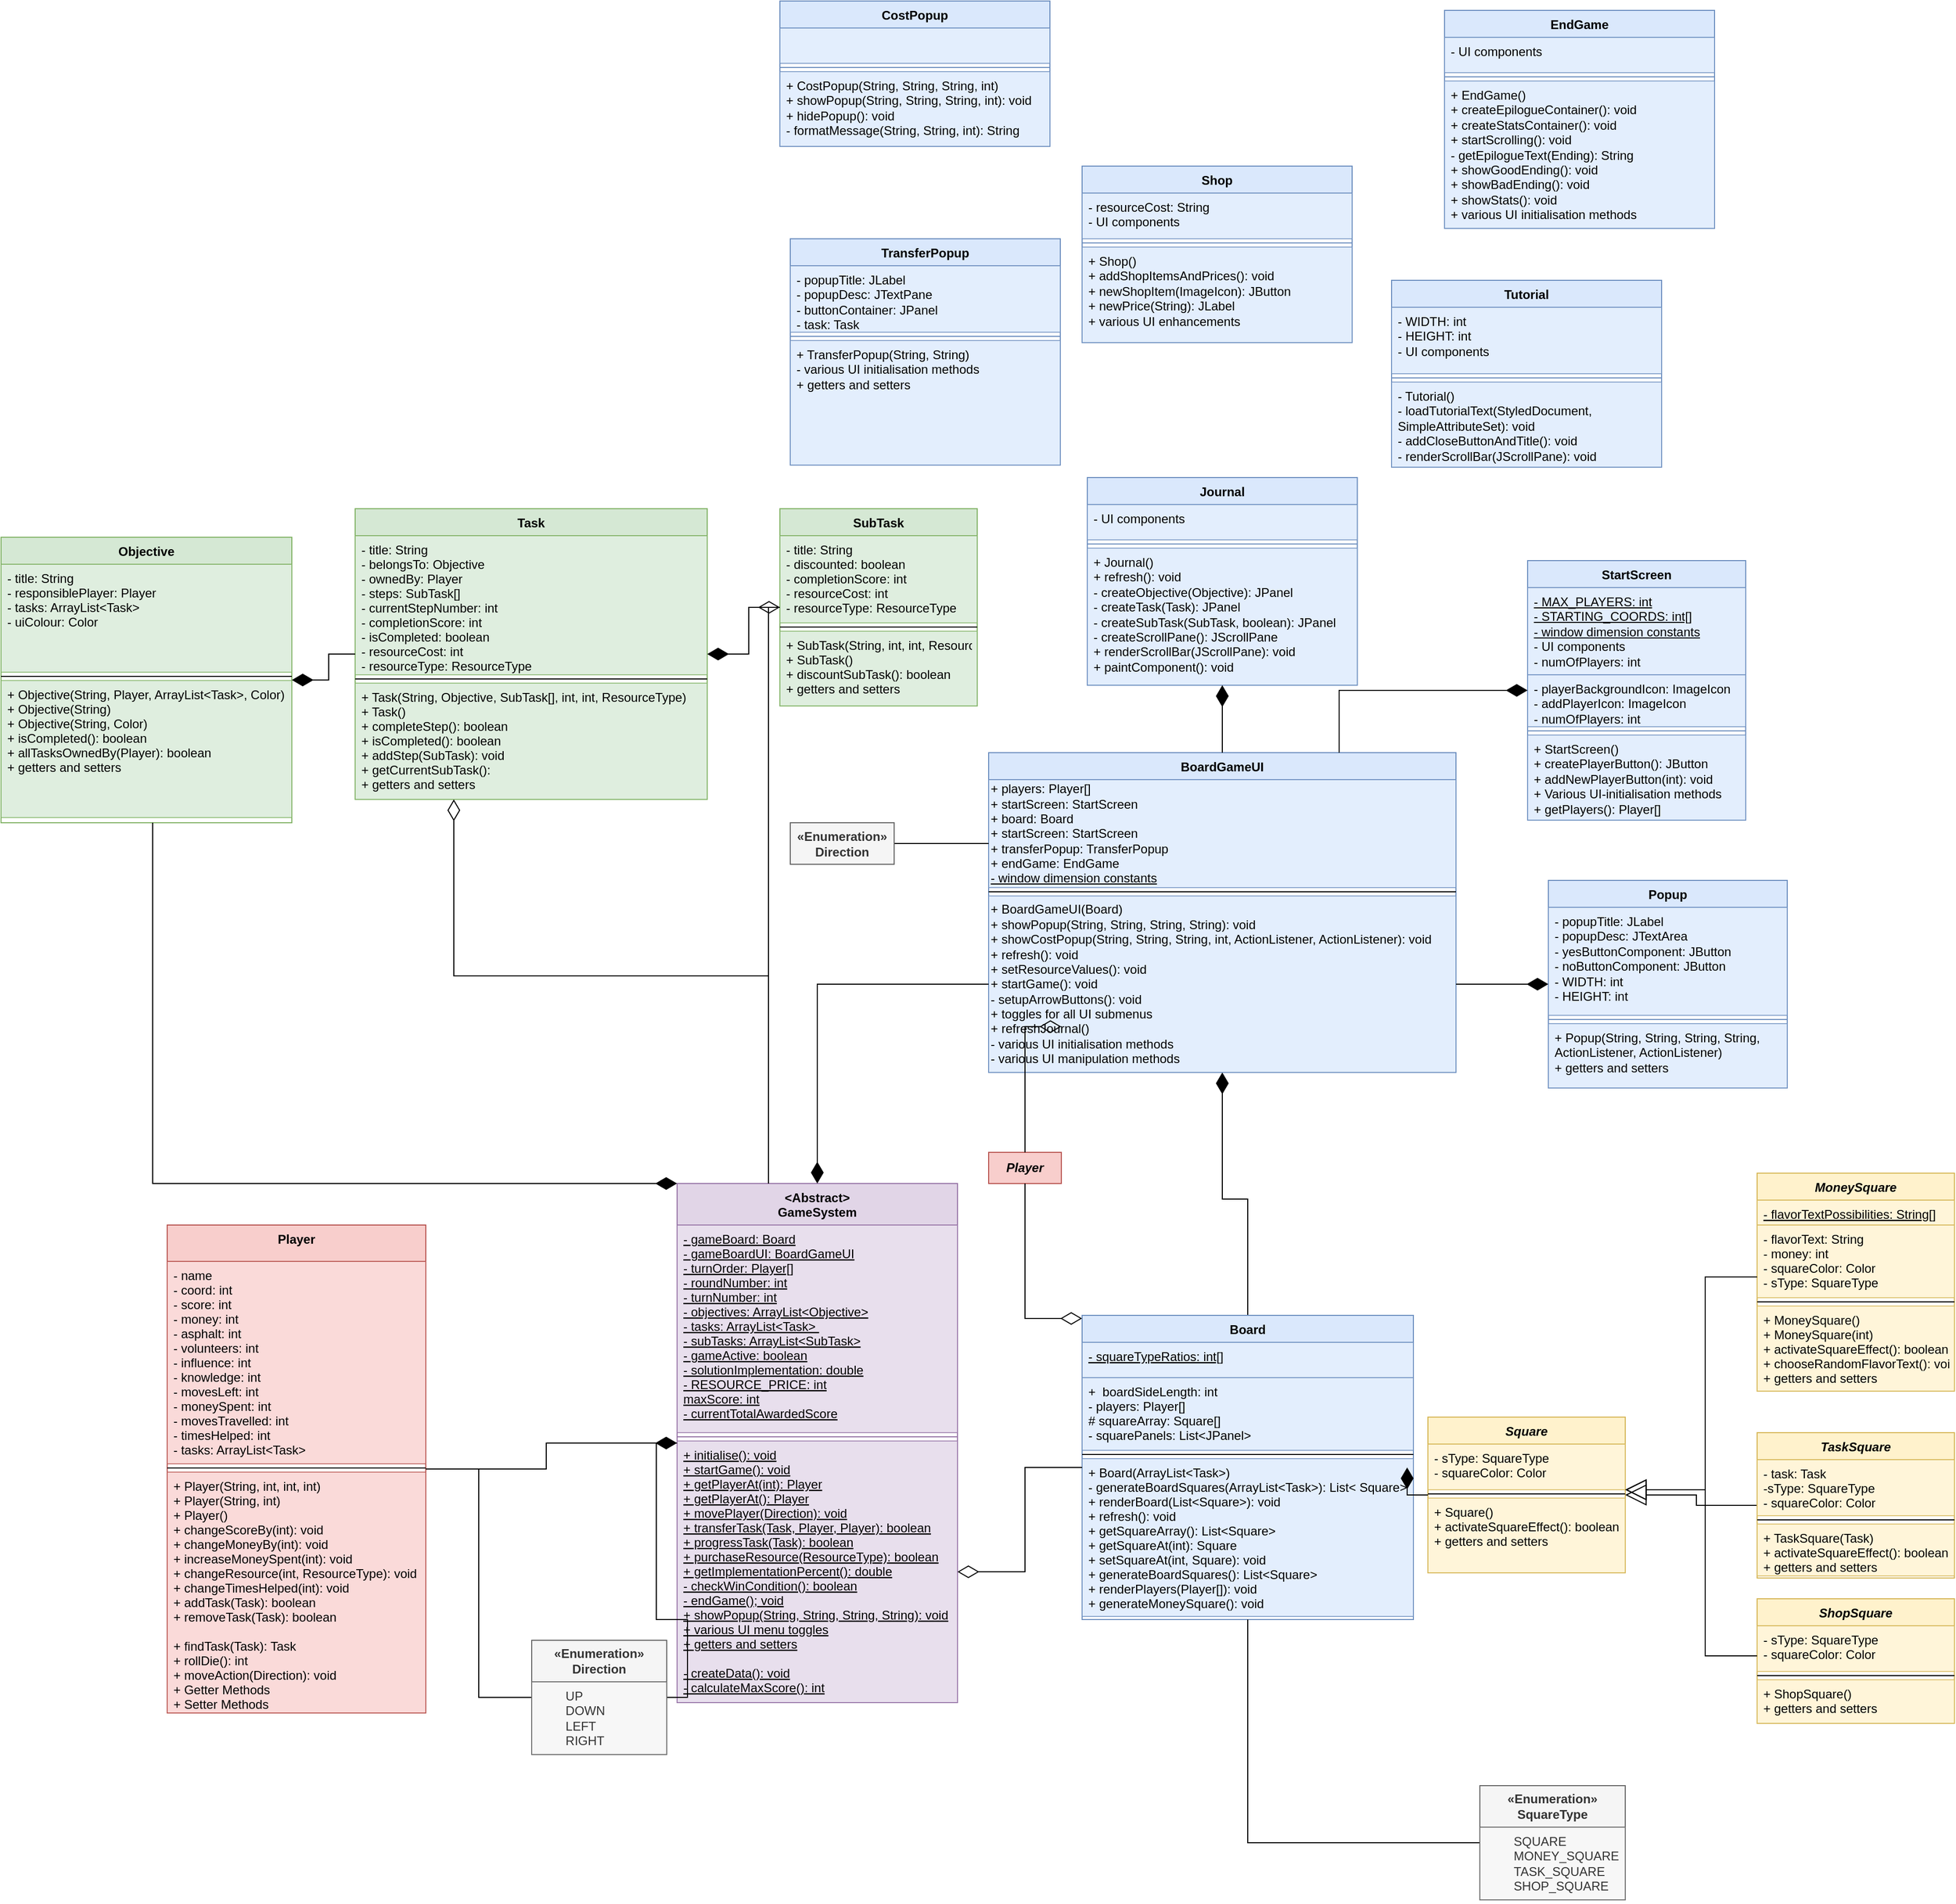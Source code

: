 <mxfile version="26.0.16">
  <diagram id="C5RBs43oDa-KdzZeNtuy" name="Page-1">
    <mxGraphModel dx="937" dy="2045" grid="1" gridSize="10" guides="1" tooltips="1" connect="1" arrows="1" fold="1" page="1" pageScale="1" pageWidth="827" pageHeight="1169" math="0" shadow="0">
      <root>
        <mxCell id="WIyWlLk6GJQsqaUBKTNV-0" />
        <mxCell id="WIyWlLk6GJQsqaUBKTNV-1" parent="WIyWlLk6GJQsqaUBKTNV-0" />
        <mxCell id="zkfFHV4jXpPFQw0GAbJ--0" value="Square" style="swimlane;fontStyle=3;align=center;verticalAlign=top;childLayout=stackLayout;horizontal=1;startSize=26;horizontalStack=0;resizeParent=1;resizeLast=0;collapsible=1;marginBottom=0;rounded=0;shadow=0;strokeWidth=1;fillColor=#fff2cc;strokeColor=#d6b656;" parent="WIyWlLk6GJQsqaUBKTNV-1" vertex="1">
          <mxGeometry x="1654" y="195" width="190" height="150" as="geometry">
            <mxRectangle x="230" y="140" width="160" height="26" as="alternateBounds" />
          </mxGeometry>
        </mxCell>
        <mxCell id="zkfFHV4jXpPFQw0GAbJ--1" value="- sType: SquareType&#xa;- squareColor: Color" style="text;align=left;verticalAlign=top;spacingLeft=4;spacingRight=4;overflow=hidden;rotatable=0;points=[[0,0.5],[1,0.5]];portConstraint=eastwest;fillColor=#fff2cc;strokeColor=#d6b656;opacity=75;" parent="zkfFHV4jXpPFQw0GAbJ--0" vertex="1">
          <mxGeometry y="26" width="190" height="44" as="geometry" />
        </mxCell>
        <mxCell id="zkfFHV4jXpPFQw0GAbJ--4" value="" style="line;html=1;strokeWidth=1;align=left;verticalAlign=middle;spacingTop=-1;spacingLeft=3;spacingRight=3;rotatable=0;labelPosition=right;points=[];portConstraint=eastwest;" parent="zkfFHV4jXpPFQw0GAbJ--0" vertex="1">
          <mxGeometry y="70" width="190" height="8" as="geometry" />
        </mxCell>
        <mxCell id="zkfFHV4jXpPFQw0GAbJ--5" value="+ Square()&#xa;+ activateSquareEffect(): boolean&#xa;+ getters and setters" style="text;align=left;verticalAlign=top;spacingLeft=4;spacingRight=4;overflow=hidden;rotatable=0;points=[[0,0.5],[1,0.5]];portConstraint=eastwest;fillColor=#fff2cc;strokeColor=#d6b656;opacity=75;" parent="zkfFHV4jXpPFQw0GAbJ--0" vertex="1">
          <mxGeometry y="78" width="190" height="72" as="geometry" />
        </mxCell>
        <mxCell id="K5BiU674pHtBU9NjnuLP-25" style="edgeStyle=orthogonalEdgeStyle;rounded=0;orthogonalLoop=1;jettySize=auto;html=1;endSize=18;startSize=18;endArrow=diamondThin;startFill=0;endFill=1;" parent="WIyWlLk6GJQsqaUBKTNV-1" source="zkfFHV4jXpPFQw0GAbJ--17" target="bCXJ4Mm03UaGC8wNrFyx-1" edge="1">
          <mxGeometry relative="1" as="geometry" />
        </mxCell>
        <mxCell id="zkfFHV4jXpPFQw0GAbJ--17" value="Board" style="swimlane;fontStyle=1;align=center;verticalAlign=top;childLayout=stackLayout;horizontal=1;startSize=26;horizontalStack=0;resizeParent=1;resizeLast=0;collapsible=1;marginBottom=0;rounded=0;shadow=0;strokeWidth=1;fillColor=#dae8fc;strokeColor=#6c8ebf;" parent="WIyWlLk6GJQsqaUBKTNV-1" vertex="1">
          <mxGeometry x="1321" y="97" width="319" height="293" as="geometry">
            <mxRectangle x="550" y="140" width="160" height="26" as="alternateBounds" />
          </mxGeometry>
        </mxCell>
        <mxCell id="zkfFHV4jXpPFQw0GAbJ--18" value="- squareTypeRatios: int[]" style="text;align=left;verticalAlign=top;spacingLeft=4;spacingRight=4;overflow=hidden;rotatable=0;points=[[0,0.5],[1,0.5]];portConstraint=eastwest;fontStyle=4;fillColor=#dae8fc;strokeColor=#6c8ebf;opacity=75;" parent="zkfFHV4jXpPFQw0GAbJ--17" vertex="1">
          <mxGeometry y="26" width="319" height="34" as="geometry" />
        </mxCell>
        <mxCell id="zkfFHV4jXpPFQw0GAbJ--19" value="+  boardSideLength: int&#xa;- players: Player[]&#xa;# squareArray: Square[]&#xa;- squarePanels: List&lt;JPanel&gt;&#xa;" style="text;align=left;verticalAlign=top;spacingLeft=4;spacingRight=4;overflow=hidden;rotatable=0;points=[[0,0.5],[1,0.5]];portConstraint=eastwest;rounded=0;shadow=0;html=0;fillColor=#dae8fc;strokeColor=#6c8ebf;opacity=75;" parent="zkfFHV4jXpPFQw0GAbJ--17" vertex="1">
          <mxGeometry y="60" width="319" height="70" as="geometry" />
        </mxCell>
        <mxCell id="zkfFHV4jXpPFQw0GAbJ--23" value="" style="line;html=1;strokeWidth=1;align=left;verticalAlign=middle;spacingTop=-1;spacingLeft=3;spacingRight=3;rotatable=0;labelPosition=right;points=[];portConstraint=eastwest;" parent="zkfFHV4jXpPFQw0GAbJ--17" vertex="1">
          <mxGeometry y="130" width="319" height="8" as="geometry" />
        </mxCell>
        <mxCell id="zkfFHV4jXpPFQw0GAbJ--25" value="+ Board(ArrayList&lt;Task&gt;)&#xa;- generateBoardSquares(ArrayList&lt;Task&gt;): List&lt; Square&gt;&#xa;+ renderBoard(List&lt;Square&gt;): void&#xa;+ refresh(): void&#xa;+ getSquareArray(): List&lt;Square&gt;&#xa;+ getSquareAt(int): Square&#xa;+ setSquareAt(int, Square): void&#xa;+ generateBoardSquares(): List&lt;Square&gt;&#xa;+ renderPlayers(Player[]): void&#xa;+ generateMoneySquare(): void&#xa;" style="text;align=left;verticalAlign=top;spacingLeft=4;spacingRight=4;overflow=hidden;rotatable=0;points=[[0,0.5],[1,0.5]];portConstraint=eastwest;fillColor=#dae8fc;strokeColor=#6c8ebf;opacity=75;" parent="zkfFHV4jXpPFQw0GAbJ--17" vertex="1">
          <mxGeometry y="138" width="319" height="152" as="geometry" />
        </mxCell>
        <mxCell id="RARG5RGRjb6oG-_tyjwV-17" value="Player" style="swimlane;fontStyle=1;align=center;verticalAlign=top;childLayout=stackLayout;horizontal=1;startSize=35;horizontalStack=0;resizeParent=1;resizeLast=0;collapsible=1;marginBottom=0;rounded=0;shadow=0;strokeWidth=1;fillColor=#f8cecc;strokeColor=#b85450;" parent="WIyWlLk6GJQsqaUBKTNV-1" vertex="1">
          <mxGeometry x="440" y="10" width="249" height="470" as="geometry">
            <mxRectangle x="230" y="140" width="160" height="26" as="alternateBounds" />
          </mxGeometry>
        </mxCell>
        <mxCell id="RARG5RGRjb6oG-_tyjwV-18" value="- name&#xa;- coord: int&#xa;- score: int&#xa;- money: int&#xa;- asphalt: int&#xa;- volunteers: int&#xa;- influence: int&#xa;- knowledge: int&#xa;- movesLeft: int&#xa;- moneySpent: int&#xa;- movesTravelled: int&#xa;- timesHelped: int&#xa;- tasks: ArrayList&lt;Task&gt;" style="text;align=left;verticalAlign=top;spacingLeft=4;spacingRight=4;overflow=hidden;rotatable=0;points=[[0,0.5],[1,0.5]];portConstraint=eastwest;fillColor=#f8cecc;strokeColor=#b85450;opacity=75;" parent="RARG5RGRjb6oG-_tyjwV-17" vertex="1">
          <mxGeometry y="35" width="249" height="195" as="geometry" />
        </mxCell>
        <mxCell id="RARG5RGRjb6oG-_tyjwV-19" value="" style="line;html=1;strokeWidth=1;align=left;verticalAlign=middle;spacingTop=-1;spacingLeft=3;spacingRight=3;rotatable=0;labelPosition=right;points=[];portConstraint=eastwest;" parent="RARG5RGRjb6oG-_tyjwV-17" vertex="1">
          <mxGeometry y="230" width="249" height="8" as="geometry" />
        </mxCell>
        <mxCell id="RARG5RGRjb6oG-_tyjwV-20" value="+ Player(String, int, int, int)&#xa;+ Player(String, int)&#xa;+ Player()&#xa;+ changeScoreBy(int): void&#xa;+ changeMoneyBy(int): void&#xa;+ increaseMoneySpent(int): void&#xa;+ changeResource(int, ResourceType): void&#xa;+ changeTimesHelped(int): void &#xa;+ addTask(Task): boolean&#xa;+ removeTask(Task): boolean&#xa;&#xa;+ findTask(Task): Task&#xa;+ rollDie(): int&#xa;+ moveAction(Direction): void&#xa;+ Getter Methods&#xa;+ Setter Methods&#xa; " style="text;align=left;verticalAlign=top;spacingLeft=4;spacingRight=4;overflow=hidden;rotatable=0;points=[[0,0.5],[1,0.5]];portConstraint=eastwest;opacity=75;fillColor=#f8cecc;strokeColor=#b85450;" parent="RARG5RGRjb6oG-_tyjwV-17" vertex="1">
          <mxGeometry y="238" width="249" height="232" as="geometry" />
        </mxCell>
        <mxCell id="tvutdW0yKNzAz1rQVRtP-5" value="&lt;Abstract&gt;&#xa;GameSystem" style="swimlane;fontStyle=1;align=center;verticalAlign=top;childLayout=stackLayout;horizontal=1;startSize=40;horizontalStack=0;resizeParent=1;resizeLast=0;collapsible=1;marginBottom=0;rounded=0;shadow=0;strokeWidth=1;fillColor=#e1d5e7;strokeColor=#9673a6;" parent="WIyWlLk6GJQsqaUBKTNV-1" vertex="1">
          <mxGeometry x="931" y="-30" width="270" height="500" as="geometry">
            <mxRectangle x="1230" y="80" width="160" height="26" as="alternateBounds" />
          </mxGeometry>
        </mxCell>
        <mxCell id="tvutdW0yKNzAz1rQVRtP-8" value="- gameBoard: Board&#xa;- gameBoardUI: BoardGameUI&#xa;- turnOrder: Player[]&#xa;- roundNumber: int&#xa;- turnNumber: int&#xa;- objectives: ArrayList&lt;Objective&gt;&#xa;- tasks: ArrayList&lt;Task&gt; &#xa;- subTasks: ArrayList&lt;SubTask&gt;&#xa;- gameActive: boolean&#xa;- solutionImplementation: double&#xa;- RESOURCE_PRICE: int&#xa;maxScore: int&#xa;- currentTotalAwardedScore&#xa;" style="text;align=left;verticalAlign=top;spacingLeft=4;spacingRight=4;overflow=hidden;rotatable=0;points=[[0,0.5],[1,0.5]];portConstraint=eastwest;rounded=0;shadow=0;html=0;fontStyle=4;fillColor=#e1d5e7;strokeColor=#9673a6;opacity=75;" parent="tvutdW0yKNzAz1rQVRtP-5" vertex="1">
          <mxGeometry y="40" width="270" height="200" as="geometry" />
        </mxCell>
        <mxCell id="tvutdW0yKNzAz1rQVRtP-10" value="" style="line;html=1;strokeWidth=1;align=left;verticalAlign=middle;spacingTop=-1;spacingLeft=3;spacingRight=3;rotatable=0;labelPosition=right;points=[];portConstraint=eastwest;fillColor=default;strokeColor=#9673a6;fillStyle=auto;" parent="tvutdW0yKNzAz1rQVRtP-5" vertex="1">
          <mxGeometry y="240" width="270" height="8" as="geometry" />
        </mxCell>
        <mxCell id="tvutdW0yKNzAz1rQVRtP-12" value="+ initialise(): void&#xa;+ startGame(): void&#xa;+ getPlayerAt(int): Player&#xa;+ getPlayerAt(): Player&#xa;+ movePlayer(Direction): void&#xa;+ transferTask(Task, Player, Player): boolean&#xa;+ progressTask(Task): boolean&#xa;+ purchaseResource(ResourceType): boolean&#xa;+ getImplementationPercent(): double&#xa;- checkWinCondition(): boolean&#xa;- endGame(); void&#xa;+ showPopup(String, String, String, String): void&#xa;+ various UI menu toggles&#xa;+ getters and setters&#xa;&#xa;- createData(): void&#xa;- calculateMaxScore(): int&#xa;&#xa;" style="text;align=left;verticalAlign=top;spacingLeft=4;spacingRight=4;overflow=hidden;rotatable=0;points=[[0,0.5],[1,0.5]];portConstraint=eastwest;fontStyle=4;fillColor=#e1d5e7;strokeColor=#9673a6;opacity=75;" parent="tvutdW0yKNzAz1rQVRtP-5" vertex="1">
          <mxGeometry y="248" width="270" height="252" as="geometry" />
        </mxCell>
        <mxCell id="tvutdW0yKNzAz1rQVRtP-14" style="edgeStyle=orthogonalEdgeStyle;rounded=0;orthogonalLoop=1;jettySize=auto;html=1;endArrow=none;endFill=0;startArrow=diamondThin;startFill=0;endSize=18;startSize=18;" parent="WIyWlLk6GJQsqaUBKTNV-1" source="tvutdW0yKNzAz1rQVRtP-12" target="zkfFHV4jXpPFQw0GAbJ--17" edge="1">
          <mxGeometry relative="1" as="geometry">
            <mxPoint x="1281" y="271" as="targetPoint" />
          </mxGeometry>
        </mxCell>
        <mxCell id="bCXJ4Mm03UaGC8wNrFyx-1" value="BoardGameUI" style="swimlane;fontStyle=1;align=center;verticalAlign=top;childLayout=stackLayout;horizontal=1;startSize=26;horizontalStack=0;resizeParent=1;resizeLast=0;collapsible=1;marginBottom=0;rounded=0;shadow=0;strokeWidth=1;fillColor=#dae8fc;strokeColor=#6c8ebf;" parent="WIyWlLk6GJQsqaUBKTNV-1" vertex="1">
          <mxGeometry x="1231" y="-445" width="450" height="308" as="geometry">
            <mxRectangle x="550" y="140" width="160" height="26" as="alternateBounds" />
          </mxGeometry>
        </mxCell>
        <mxCell id="bCXJ4Mm03UaGC8wNrFyx-6" value="+ players: Player[]&lt;div&gt;+ startScreen: StartScreen&lt;/div&gt;&lt;div&gt;+ board: Board&lt;/div&gt;&lt;div&gt;+ startScreen: StartScreen&lt;/div&gt;&lt;div&gt;+ transferPopup: TransferPopup&lt;/div&gt;&lt;div&gt;+ endGame: EndGame&lt;/div&gt;&lt;div&gt;&lt;u&gt;- window dimension constants&lt;/u&gt;&lt;/div&gt;" style="text;html=1;align=left;verticalAlign=middle;whiteSpace=wrap;rounded=0;fillColor=#dae8fc;strokeColor=#6c8ebf;opacity=75;" parent="bCXJ4Mm03UaGC8wNrFyx-1" vertex="1">
          <mxGeometry y="26" width="450" height="104" as="geometry" />
        </mxCell>
        <mxCell id="bCXJ4Mm03UaGC8wNrFyx-4" value="" style="line;html=1;strokeWidth=1;align=left;verticalAlign=middle;spacingTop=-1;spacingLeft=3;spacingRight=3;rotatable=0;labelPosition=right;points=[];portConstraint=eastwest;" parent="bCXJ4Mm03UaGC8wNrFyx-1" vertex="1">
          <mxGeometry y="130" width="450" height="8" as="geometry" />
        </mxCell>
        <mxCell id="bCXJ4Mm03UaGC8wNrFyx-7" value="+ BoardGameUI(Board)&lt;div&gt;+ showPopup(String, String, String, String): void&lt;/div&gt;&lt;div&gt;+ showCostPopup(String, String, String, int, ActionListener, ActionListener): void&lt;/div&gt;&lt;div&gt;&lt;span style=&quot;background-color: transparent; color: light-dark(rgb(0, 0, 0), rgb(255, 255, 255));&quot;&gt;+ refresh(): void&lt;/span&gt;&lt;/div&gt;&lt;div&gt;&lt;span style=&quot;background-color: transparent; color: light-dark(rgb(0, 0, 0), rgb(255, 255, 255));&quot;&gt;+ setResourceValues(): void&lt;/span&gt;&lt;/div&gt;&lt;div&gt;+ startGame(): void&lt;/div&gt;&lt;div&gt;- setupArrowButtons(): void&lt;/div&gt;&lt;div&gt;+ toggles for all UI submenus&lt;/div&gt;&lt;div&gt;+ refreshJournal()&lt;/div&gt;&lt;div&gt;&lt;div&gt;&lt;span style=&quot;background-color: transparent; color: light-dark(rgb(0, 0, 0), rgb(255, 255, 255));&quot;&gt;- various UI initialisation methods&lt;/span&gt;&lt;/div&gt;&lt;/div&gt;&lt;div&gt;- various UI manipulation methods&lt;/div&gt;" style="text;html=1;align=left;verticalAlign=middle;resizable=0;points=[];autosize=1;strokeColor=#6c8ebf;fillColor=#dae8fc;opacity=75;" parent="bCXJ4Mm03UaGC8wNrFyx-1" vertex="1">
          <mxGeometry y="138" width="450" height="170" as="geometry" />
        </mxCell>
        <mxCell id="nmGObv32esFRZzWeqCYr-1" value="Objective" style="swimlane;fontStyle=1;align=center;verticalAlign=top;childLayout=stackLayout;horizontal=1;startSize=26;horizontalStack=0;resizeParent=1;resizeLast=0;collapsible=1;marginBottom=0;rounded=0;shadow=0;strokeWidth=1;fillColor=#d5e8d4;strokeColor=#82b366;" parent="WIyWlLk6GJQsqaUBKTNV-1" vertex="1">
          <mxGeometry x="280" y="-652.5" width="280" height="275" as="geometry">
            <mxRectangle x="230" y="140" width="160" height="26" as="alternateBounds" />
          </mxGeometry>
        </mxCell>
        <mxCell id="nmGObv32esFRZzWeqCYr-2" value="- title: String&#xa;- responsiblePlayer: Player&#xa;- tasks: ArrayList&lt;Task&gt;&#xa;- uiColour: Color" style="text;align=left;verticalAlign=top;spacingLeft=4;spacingRight=4;overflow=hidden;rotatable=0;points=[[0,0.5],[1,0.5]];portConstraint=eastwest;fillColor=#d5e8d4;strokeColor=#82b366;opacity=75;" parent="nmGObv32esFRZzWeqCYr-1" vertex="1">
          <mxGeometry y="26" width="280" height="104" as="geometry" />
        </mxCell>
        <mxCell id="nmGObv32esFRZzWeqCYr-3" value="" style="line;html=1;strokeWidth=1;align=left;verticalAlign=middle;spacingTop=-1;spacingLeft=3;spacingRight=3;rotatable=0;labelPosition=right;points=[];portConstraint=eastwest;" parent="nmGObv32esFRZzWeqCYr-1" vertex="1">
          <mxGeometry y="130" width="280" height="8" as="geometry" />
        </mxCell>
        <mxCell id="nmGObv32esFRZzWeqCYr-4" value="+ Objective(String, Player, ArrayList&lt;Task&gt;, Color)&#xa;+ Objective(String)&#xa;+ Objective(String, Color)&#xa;+ isCompleted(): boolean&#xa;+ allTasksOwnedBy(Player): boolean&#xa;+ getters and setters" style="text;align=left;verticalAlign=top;spacingLeft=4;spacingRight=4;overflow=hidden;rotatable=0;points=[[0,0.5],[1,0.5]];portConstraint=eastwest;fillColor=#d5e8d4;strokeColor=#82b366;opacity=75;" parent="nmGObv32esFRZzWeqCYr-1" vertex="1">
          <mxGeometry y="138" width="280" height="132" as="geometry" />
        </mxCell>
        <mxCell id="nmGObv32esFRZzWeqCYr-5" value="Task" style="swimlane;fontStyle=1;align=center;verticalAlign=top;childLayout=stackLayout;horizontal=1;startSize=26;horizontalStack=0;resizeParent=1;resizeLast=0;collapsible=1;marginBottom=0;rounded=0;shadow=0;strokeWidth=1;fillColor=#d5e8d4;strokeColor=#82b366;" parent="WIyWlLk6GJQsqaUBKTNV-1" vertex="1">
          <mxGeometry x="621" y="-680" width="339" height="280" as="geometry">
            <mxRectangle x="230" y="140" width="160" height="26" as="alternateBounds" />
          </mxGeometry>
        </mxCell>
        <mxCell id="nmGObv32esFRZzWeqCYr-6" value="- title: String&#xa;- belongsTo: Objective&#xa;- ownedBy: Player&#xa;- steps: SubTask[]&#xa;- currentStepNumber: int &#xa;- completionScore: int&#xa;- isCompleted: boolean&#xa;- resourceCost: int&#xa;- resourceType: ResourceType" style="text;align=left;verticalAlign=top;spacingLeft=4;spacingRight=4;overflow=hidden;rotatable=0;points=[[0,0.5],[1,0.5]];portConstraint=eastwest;fillColor=#d5e8d4;strokeColor=#82b366;opacity=75;" parent="nmGObv32esFRZzWeqCYr-5" vertex="1">
          <mxGeometry y="26" width="339" height="134" as="geometry" />
        </mxCell>
        <mxCell id="nmGObv32esFRZzWeqCYr-7" value="" style="line;html=1;strokeWidth=1;align=left;verticalAlign=middle;spacingTop=-1;spacingLeft=3;spacingRight=3;rotatable=0;labelPosition=right;points=[];portConstraint=eastwest;" parent="nmGObv32esFRZzWeqCYr-5" vertex="1">
          <mxGeometry y="160" width="339" height="8" as="geometry" />
        </mxCell>
        <mxCell id="nmGObv32esFRZzWeqCYr-8" value="+ Task(String, Objective, SubTask[], int, int, ResourceType)&#xa;+ Task()&#xa;+ completeStep(): boolean&#xa;+ isCompleted(): boolean&#xa;+ addStep(SubTask): void&#xa;+ getCurrentSubTask():&#xa;+ getters and setters" style="text;align=left;verticalAlign=top;spacingLeft=4;spacingRight=4;overflow=hidden;rotatable=0;points=[[0,0.5],[1,0.5]];portConstraint=eastwest;fillColor=#d5e8d4;strokeColor=#82b366;opacity=75;" parent="nmGObv32esFRZzWeqCYr-5" vertex="1">
          <mxGeometry y="168" width="339" height="112" as="geometry" />
        </mxCell>
        <mxCell id="-DwnkvneZAyYinUaXX4H-1" value="SubTask" style="swimlane;fontStyle=1;align=center;verticalAlign=top;childLayout=stackLayout;horizontal=1;startSize=26;horizontalStack=0;resizeParent=1;resizeLast=0;collapsible=1;marginBottom=0;rounded=0;shadow=0;strokeWidth=1;fillColor=#d5e8d4;strokeColor=#82b366;" parent="WIyWlLk6GJQsqaUBKTNV-1" vertex="1">
          <mxGeometry x="1030" y="-680" width="190" height="190" as="geometry">
            <mxRectangle x="230" y="140" width="160" height="26" as="alternateBounds" />
          </mxGeometry>
        </mxCell>
        <mxCell id="-DwnkvneZAyYinUaXX4H-2" value="- title: String&#xa;- discounted: boolean&#xa;- completionScore: int&#xa;- resourceCost: int&#xa;- resourceType: ResourceType" style="text;align=left;verticalAlign=top;spacingLeft=4;spacingRight=4;overflow=hidden;rotatable=0;points=[[0,0.5],[1,0.5]];portConstraint=eastwest;fillColor=#d5e8d4;strokeColor=#82b366;opacity=75;" parent="-DwnkvneZAyYinUaXX4H-1" vertex="1">
          <mxGeometry y="26" width="190" height="84" as="geometry" />
        </mxCell>
        <mxCell id="-DwnkvneZAyYinUaXX4H-3" value="" style="line;html=1;strokeWidth=1;align=left;verticalAlign=middle;spacingTop=-1;spacingLeft=3;spacingRight=3;rotatable=0;labelPosition=right;points=[];portConstraint=eastwest;" parent="-DwnkvneZAyYinUaXX4H-1" vertex="1">
          <mxGeometry y="110" width="190" height="8" as="geometry" />
        </mxCell>
        <mxCell id="-DwnkvneZAyYinUaXX4H-4" value="+ SubTask(String, int, int, ResourceType)&#xa;+ SubTask()&#xa;+ discountSubTask(): boolean&#xa;+ getters and setters" style="text;align=left;verticalAlign=top;spacingLeft=4;spacingRight=4;overflow=hidden;rotatable=0;points=[[0,0.5],[1,0.5]];portConstraint=eastwest;fillColor=#d5e8d4;strokeColor=#82b366;opacity=75;" parent="-DwnkvneZAyYinUaXX4H-1" vertex="1">
          <mxGeometry y="118" width="190" height="72" as="geometry" />
        </mxCell>
        <mxCell id="K5BiU674pHtBU9NjnuLP-48" style="edgeStyle=orthogonalEdgeStyle;rounded=0;orthogonalLoop=1;jettySize=auto;html=1;endSize=18;startSize=18;endArrow=block;endFill=0;" parent="WIyWlLk6GJQsqaUBKTNV-1" source="-DwnkvneZAyYinUaXX4H-6" target="zkfFHV4jXpPFQw0GAbJ--0" edge="1">
          <mxGeometry relative="1" as="geometry" />
        </mxCell>
        <mxCell id="-DwnkvneZAyYinUaXX4H-6" value="TaskSquare" style="swimlane;fontStyle=3;align=center;verticalAlign=top;childLayout=stackLayout;horizontal=1;startSize=26;horizontalStack=0;resizeParent=1;resizeLast=0;collapsible=1;marginBottom=0;rounded=0;shadow=0;strokeWidth=1;fillColor=#fff2cc;strokeColor=#d6b656;" parent="WIyWlLk6GJQsqaUBKTNV-1" vertex="1">
          <mxGeometry x="1971" y="210" width="190" height="140" as="geometry">
            <mxRectangle x="230" y="140" width="160" height="26" as="alternateBounds" />
          </mxGeometry>
        </mxCell>
        <mxCell id="-DwnkvneZAyYinUaXX4H-7" value="- task: Task&#xa;-sType: SquareType&#xa;- squareColor: Color" style="text;align=left;verticalAlign=top;spacingLeft=4;spacingRight=4;overflow=hidden;rotatable=0;points=[[0,0.5],[1,0.5]];portConstraint=eastwest;fillColor=#fff2cc;strokeColor=#d6b656;opacity=75;" parent="-DwnkvneZAyYinUaXX4H-6" vertex="1">
          <mxGeometry y="26" width="190" height="54" as="geometry" />
        </mxCell>
        <mxCell id="-DwnkvneZAyYinUaXX4H-8" value="" style="line;html=1;strokeWidth=1;align=left;verticalAlign=middle;spacingTop=-1;spacingLeft=3;spacingRight=3;rotatable=0;labelPosition=right;points=[];portConstraint=eastwest;" parent="-DwnkvneZAyYinUaXX4H-6" vertex="1">
          <mxGeometry y="80" width="190" height="8" as="geometry" />
        </mxCell>
        <mxCell id="-DwnkvneZAyYinUaXX4H-9" value="+ TaskSquare(Task)&#xa;+ activateSquareEffect(): boolean&#xa;+ getters and setters" style="text;align=left;verticalAlign=top;spacingLeft=4;spacingRight=4;overflow=hidden;rotatable=0;points=[[0,0.5],[1,0.5]];portConstraint=eastwest;fillColor=#fff2cc;strokeColor=#d6b656;opacity=75;" parent="-DwnkvneZAyYinUaXX4H-6" vertex="1">
          <mxGeometry y="88" width="190" height="50" as="geometry" />
        </mxCell>
        <mxCell id="QbJ9R3jzlh1JHylYl5TY-0" value="ShopSquare" style="swimlane;fontStyle=3;align=center;verticalAlign=top;childLayout=stackLayout;horizontal=1;startSize=26;horizontalStack=0;resizeParent=1;resizeLast=0;collapsible=1;marginBottom=0;rounded=0;shadow=0;strokeWidth=1;fillColor=#fff2cc;strokeColor=#d6b656;" parent="WIyWlLk6GJQsqaUBKTNV-1" vertex="1">
          <mxGeometry x="1971" y="370" width="190" height="120" as="geometry">
            <mxRectangle x="230" y="140" width="160" height="26" as="alternateBounds" />
          </mxGeometry>
        </mxCell>
        <mxCell id="QbJ9R3jzlh1JHylYl5TY-1" value="- sType: SquareType&#xa;- squareColor: Color " style="text;align=left;verticalAlign=top;spacingLeft=4;spacingRight=4;overflow=hidden;rotatable=0;points=[[0,0.5],[1,0.5]];portConstraint=eastwest;fillColor=#fff2cc;strokeColor=#d6b656;opacity=75;" parent="QbJ9R3jzlh1JHylYl5TY-0" vertex="1">
          <mxGeometry y="26" width="190" height="44" as="geometry" />
        </mxCell>
        <mxCell id="QbJ9R3jzlh1JHylYl5TY-2" value="" style="line;html=1;strokeWidth=1;align=left;verticalAlign=middle;spacingTop=-1;spacingLeft=3;spacingRight=3;rotatable=0;labelPosition=right;points=[];portConstraint=eastwest;" parent="QbJ9R3jzlh1JHylYl5TY-0" vertex="1">
          <mxGeometry y="70" width="190" height="8" as="geometry" />
        </mxCell>
        <mxCell id="QbJ9R3jzlh1JHylYl5TY-3" value="+ ShopSquare()&#xa;+ getters and setters" style="text;align=left;verticalAlign=top;spacingLeft=4;spacingRight=4;overflow=hidden;rotatable=0;points=[[0,0.5],[1,0.5]];portConstraint=eastwest;fillColor=#fff2cc;strokeColor=#d6b656;opacity=75;" parent="QbJ9R3jzlh1JHylYl5TY-0" vertex="1">
          <mxGeometry y="78" width="190" height="42" as="geometry" />
        </mxCell>
        <mxCell id="QbJ9R3jzlh1JHylYl5TY-4" value="MoneySquare" style="swimlane;fontStyle=3;align=center;verticalAlign=top;childLayout=stackLayout;horizontal=1;startSize=26;horizontalStack=0;resizeParent=1;resizeLast=0;collapsible=1;marginBottom=0;rounded=0;shadow=0;strokeWidth=1;fillColor=#fff2cc;strokeColor=#d6b656;" parent="WIyWlLk6GJQsqaUBKTNV-1" vertex="1">
          <mxGeometry x="1971" y="-40" width="190" height="210" as="geometry">
            <mxRectangle x="230" y="140" width="160" height="26" as="alternateBounds" />
          </mxGeometry>
        </mxCell>
        <mxCell id="QbJ9R3jzlh1JHylYl5TY-8" value="- flavorTextPossibilities: String[]&#xa;" style="text;align=left;verticalAlign=top;spacingLeft=4;spacingRight=4;overflow=hidden;rotatable=0;points=[[0,0.5],[1,0.5]];portConstraint=eastwest;fontStyle=4;fillColor=#fff2cc;strokeColor=#d6b656;opacity=75;" parent="QbJ9R3jzlh1JHylYl5TY-4" vertex="1">
          <mxGeometry y="26" width="190" height="24" as="geometry" />
        </mxCell>
        <mxCell id="QbJ9R3jzlh1JHylYl5TY-5" value="- flavorText: String&#xa;- money: int&#xa;- squareColor: Color&#xa;- sType: SquareType" style="text;align=left;verticalAlign=top;spacingLeft=4;spacingRight=4;overflow=hidden;rotatable=0;points=[[0,0.5],[1,0.5]];portConstraint=eastwest;fillColor=#fff2cc;strokeColor=#d6b656;opacity=75;" parent="QbJ9R3jzlh1JHylYl5TY-4" vertex="1">
          <mxGeometry y="50" width="190" height="70" as="geometry" />
        </mxCell>
        <mxCell id="QbJ9R3jzlh1JHylYl5TY-6" value="" style="line;html=1;strokeWidth=1;align=left;verticalAlign=middle;spacingTop=-1;spacingLeft=3;spacingRight=3;rotatable=0;labelPosition=right;points=[];portConstraint=eastwest;" parent="QbJ9R3jzlh1JHylYl5TY-4" vertex="1">
          <mxGeometry y="120" width="190" height="8" as="geometry" />
        </mxCell>
        <mxCell id="QbJ9R3jzlh1JHylYl5TY-7" value="+ MoneySquare()&#xa;+ MoneySquare(int)&#xa;+ activateSquareEffect(): boolean&#xa;+ chooseRandomFlavorText(): void&#xa;+ getters and setters" style="text;align=left;verticalAlign=top;spacingLeft=4;spacingRight=4;overflow=hidden;rotatable=0;points=[[0,0.5],[1,0.5]];portConstraint=eastwest;fillColor=#fff2cc;strokeColor=#d6b656;opacity=75;" parent="QbJ9R3jzlh1JHylYl5TY-4" vertex="1">
          <mxGeometry y="128" width="190" height="82" as="geometry" />
        </mxCell>
        <mxCell id="K5BiU674pHtBU9NjnuLP-0" value="Popup" style="swimlane;fontStyle=1;align=center;verticalAlign=top;childLayout=stackLayout;horizontal=1;startSize=26;horizontalStack=0;resizeParent=1;resizeParentMax=0;resizeLast=0;collapsible=1;marginBottom=0;whiteSpace=wrap;html=1;fillColor=#dae8fc;strokeColor=#6c8ebf;" parent="WIyWlLk6GJQsqaUBKTNV-1" vertex="1">
          <mxGeometry x="1770" y="-322" width="230" height="200" as="geometry" />
        </mxCell>
        <mxCell id="K5BiU674pHtBU9NjnuLP-1" value="- popupTitle: JLabel&lt;div&gt;- popupDesc: JTextArea&lt;/div&gt;&lt;div&gt;- yesButtonComponent: JButton&lt;/div&gt;&lt;div&gt;- noButtonComponent: JButton&lt;/div&gt;&lt;div&gt;- WIDTH: int&lt;/div&gt;&lt;div&gt;- HEIGHT: int&lt;/div&gt;" style="text;strokeColor=#6c8ebf;fillColor=#dae8fc;align=left;verticalAlign=top;spacingLeft=4;spacingRight=4;overflow=hidden;rotatable=0;points=[[0,0.5],[1,0.5]];portConstraint=eastwest;whiteSpace=wrap;html=1;opacity=75;" parent="K5BiU674pHtBU9NjnuLP-0" vertex="1">
          <mxGeometry y="26" width="230" height="104" as="geometry" />
        </mxCell>
        <mxCell id="K5BiU674pHtBU9NjnuLP-2" value="" style="line;strokeWidth=1;fillColor=none;align=left;verticalAlign=middle;spacingTop=-1;spacingLeft=3;spacingRight=3;rotatable=0;labelPosition=right;points=[];portConstraint=eastwest;strokeColor=inherit;" parent="K5BiU674pHtBU9NjnuLP-0" vertex="1">
          <mxGeometry y="130" width="230" height="8" as="geometry" />
        </mxCell>
        <mxCell id="K5BiU674pHtBU9NjnuLP-3" value="+ Popup(String, String, String, String, ActionListener, ActionListener)&lt;div&gt;+ getters and setters&lt;/div&gt;" style="text;strokeColor=#6c8ebf;fillColor=#dae8fc;align=left;verticalAlign=top;spacingLeft=4;spacingRight=4;overflow=hidden;rotatable=0;points=[[0,0.5],[1,0.5]];portConstraint=eastwest;whiteSpace=wrap;html=1;opacity=75;" parent="K5BiU674pHtBU9NjnuLP-0" vertex="1">
          <mxGeometry y="138" width="230" height="62" as="geometry" />
        </mxCell>
        <mxCell id="K5BiU674pHtBU9NjnuLP-4" value="StartScreen" style="swimlane;fontStyle=1;align=center;verticalAlign=top;childLayout=stackLayout;horizontal=1;startSize=26;horizontalStack=0;resizeParent=1;resizeParentMax=0;resizeLast=0;collapsible=1;marginBottom=0;whiteSpace=wrap;html=1;fillColor=#dae8fc;strokeColor=#6c8ebf;" parent="WIyWlLk6GJQsqaUBKTNV-1" vertex="1">
          <mxGeometry x="1750" y="-630" width="210" height="250" as="geometry" />
        </mxCell>
        <mxCell id="K5BiU674pHtBU9NjnuLP-5" value="&lt;div&gt;&lt;u&gt;- MAX_PLAYERS: int&lt;/u&gt;&lt;/div&gt;&lt;div&gt;&lt;u&gt;- STARTING_COORDS: int[]&lt;/u&gt;&lt;/div&gt;&lt;div&gt;&lt;u&gt;- window dimension constants&lt;/u&gt;&lt;/div&gt;&lt;div&gt;- UI components&lt;/div&gt;&lt;div&gt;- numOfPlayers: int&lt;/div&gt;&lt;div&gt;&lt;u&gt;&lt;br&gt;&lt;/u&gt;&lt;/div&gt;" style="text;strokeColor=#6c8ebf;fillColor=#dae8fc;align=left;verticalAlign=top;spacingLeft=4;spacingRight=4;overflow=hidden;rotatable=0;points=[[0,0.5],[1,0.5]];portConstraint=eastwest;whiteSpace=wrap;html=1;opacity=75;" parent="K5BiU674pHtBU9NjnuLP-4" vertex="1">
          <mxGeometry y="26" width="210" height="84" as="geometry" />
        </mxCell>
        <mxCell id="K5BiU674pHtBU9NjnuLP-12" value="&lt;span&gt;- playerBackgroundIcon: ImageIcon&lt;/span&gt;&lt;div&gt;&lt;span&gt;- addPlayerIcon: ImageIcon&lt;/span&gt;&lt;/div&gt;&lt;div&gt;&lt;span&gt;- numOfPlayers: int&lt;/span&gt;&lt;/div&gt;" style="text;strokeColor=#6c8ebf;fillColor=#dae8fc;align=left;verticalAlign=top;spacingLeft=4;spacingRight=4;overflow=hidden;rotatable=0;points=[[0,0.5],[1,0.5]];portConstraint=eastwest;whiteSpace=wrap;html=1;fontStyle=0;opacity=75;" parent="K5BiU674pHtBU9NjnuLP-4" vertex="1">
          <mxGeometry y="110" width="210" height="50" as="geometry" />
        </mxCell>
        <mxCell id="K5BiU674pHtBU9NjnuLP-6" value="" style="line;strokeWidth=1;fillColor=none;align=left;verticalAlign=middle;spacingTop=-1;spacingLeft=3;spacingRight=3;rotatable=0;labelPosition=right;points=[];portConstraint=eastwest;strokeColor=inherit;" parent="K5BiU674pHtBU9NjnuLP-4" vertex="1">
          <mxGeometry y="160" width="210" height="8" as="geometry" />
        </mxCell>
        <mxCell id="K5BiU674pHtBU9NjnuLP-7" value="+ StartScreen()&lt;div&gt;+ createPlayerButton(): JButton&lt;br&gt;+ addNewPlayerButton(int): void&lt;/div&gt;&lt;div&gt;+ Various UI-initialisation methods&lt;/div&gt;&lt;div&gt;+ getPlayers(): Player[]&amp;nbsp;&lt;/div&gt;" style="text;strokeColor=#6c8ebf;fillColor=#dae8fc;align=left;verticalAlign=top;spacingLeft=4;spacingRight=4;overflow=hidden;rotatable=0;points=[[0,0.5],[1,0.5]];portConstraint=eastwest;whiteSpace=wrap;html=1;opacity=75;" parent="K5BiU674pHtBU9NjnuLP-4" vertex="1">
          <mxGeometry y="168" width="210" height="82" as="geometry" />
        </mxCell>
        <mxCell id="K5BiU674pHtBU9NjnuLP-13" value="Journal" style="swimlane;fontStyle=1;align=center;verticalAlign=top;childLayout=stackLayout;horizontal=1;startSize=26;horizontalStack=0;resizeParent=1;resizeParentMax=0;resizeLast=0;collapsible=1;marginBottom=0;whiteSpace=wrap;html=1;fillColor=#dae8fc;strokeColor=#6c8ebf;" parent="WIyWlLk6GJQsqaUBKTNV-1" vertex="1">
          <mxGeometry x="1326" y="-710" width="260" height="200" as="geometry" />
        </mxCell>
        <mxCell id="K5BiU674pHtBU9NjnuLP-14" value="- UI components" style="text;strokeColor=#6c8ebf;fillColor=#dae8fc;align=left;verticalAlign=top;spacingLeft=4;spacingRight=4;overflow=hidden;rotatable=0;points=[[0,0.5],[1,0.5]];portConstraint=eastwest;whiteSpace=wrap;html=1;opacity=75;" parent="K5BiU674pHtBU9NjnuLP-13" vertex="1">
          <mxGeometry y="26" width="260" height="34" as="geometry" />
        </mxCell>
        <mxCell id="K5BiU674pHtBU9NjnuLP-15" value="" style="line;strokeWidth=1;fillColor=none;align=left;verticalAlign=middle;spacingTop=-1;spacingLeft=3;spacingRight=3;rotatable=0;labelPosition=right;points=[];portConstraint=eastwest;strokeColor=inherit;" parent="K5BiU674pHtBU9NjnuLP-13" vertex="1">
          <mxGeometry y="60" width="260" height="8" as="geometry" />
        </mxCell>
        <mxCell id="K5BiU674pHtBU9NjnuLP-16" value="+ Journal()&lt;div&gt;+ refresh(): void&lt;br&gt;&lt;div&gt;- createObjective(Objective): JPanel&lt;/div&gt;&lt;div&gt;- createTask(Task): JPanel&lt;/div&gt;&lt;div&gt;- createSubTask(SubTask, boolean): JPanel&lt;/div&gt;&lt;div&gt;- createScrollPane(): JScrollPane&lt;/div&gt;&lt;div&gt;+ renderScrollBar(JScrollPane): void&lt;br&gt;&lt;div&gt;&lt;div&gt;+ paintComponent(): void&lt;/div&gt;&lt;/div&gt;&lt;/div&gt;&lt;/div&gt;" style="text;strokeColor=#6c8ebf;fillColor=#dae8fc;align=left;verticalAlign=top;spacingLeft=4;spacingRight=4;overflow=hidden;rotatable=0;points=[[0,0.5],[1,0.5]];portConstraint=eastwest;whiteSpace=wrap;html=1;opacity=75;" parent="K5BiU674pHtBU9NjnuLP-13" vertex="1">
          <mxGeometry y="68" width="260" height="132" as="geometry" />
        </mxCell>
        <mxCell id="K5BiU674pHtBU9NjnuLP-51" style="edgeStyle=orthogonalEdgeStyle;rounded=0;orthogonalLoop=1;jettySize=auto;html=1;endSize=18;startSize=18;endArrow=none;startFill=0;" parent="WIyWlLk6GJQsqaUBKTNV-1" source="K5BiU674pHtBU9NjnuLP-22" target="RARG5RGRjb6oG-_tyjwV-17" edge="1">
          <mxGeometry relative="1" as="geometry" />
        </mxCell>
        <mxCell id="K5BiU674pHtBU9NjnuLP-52" style="edgeStyle=orthogonalEdgeStyle;rounded=0;orthogonalLoop=1;jettySize=auto;html=1;endSize=18;startSize=18;endArrow=none;startFill=0;" parent="WIyWlLk6GJQsqaUBKTNV-1" source="K5BiU674pHtBU9NjnuLP-22" target="tvutdW0yKNzAz1rQVRtP-5" edge="1">
          <mxGeometry relative="1" as="geometry" />
        </mxCell>
        <mxCell id="K5BiU674pHtBU9NjnuLP-22" value="«Enumeration»&lt;br&gt;&lt;span&gt;Direction&lt;/span&gt;" style="html=1;whiteSpace=wrap;shape=swimlane;fontStyle=1;startSize=40;childLayout=stackLayout;horizontal=1;fillColor=#f5f5f5;horizontalStack=0;resizeParent=1;resizeParentMax=0;resizeLast=0;collapsible=1;marginBottom=0;fontColor=#333333;strokeColor=#666666;" parent="WIyWlLk6GJQsqaUBKTNV-1" vertex="1">
          <mxGeometry x="791" y="410" width="130" height="110" as="geometry" />
        </mxCell>
        <mxCell id="K5BiU674pHtBU9NjnuLP-23" value="&lt;span style=&quot;white-space: pre;&quot;&gt;&#x9;&lt;/span&gt;UP&lt;div&gt;&lt;span style=&quot;white-space: pre;&quot;&gt;&#x9;&lt;/span&gt;DOWN&lt;br&gt;&lt;span style=&quot;white-space: pre;&quot;&gt;&#x9;&lt;/span&gt;LEFT&lt;br&gt;&lt;span style=&quot;white-space: pre;&quot;&gt;&#x9;&lt;/span&gt;RIGHT&lt;/div&gt;" style="text;strokeColor=#666666;fillColor=#f5f5f5;align=left;verticalAlign=top;spacingLeft=4;spacingRight=4;overflow=hidden;rotatable=0;points=[[0,0.5],[1,0.5]];portConstraint=eastwest;whiteSpace=wrap;html=1;fontColor=#333333;opacity=75;" parent="K5BiU674pHtBU9NjnuLP-22" vertex="1">
          <mxGeometry y="40" width="130" height="70" as="geometry" />
        </mxCell>
        <mxCell id="K5BiU674pHtBU9NjnuLP-24" value="" style="endArrow=diamondThin;html=1;endSize=18;startArrow=none;startSize=18;startFill=0;edgeStyle=orthogonalEdgeStyle;align=left;verticalAlign=bottom;rounded=0;endFill=1;" parent="WIyWlLk6GJQsqaUBKTNV-1" source="bCXJ4Mm03UaGC8wNrFyx-7" target="tvutdW0yKNzAz1rQVRtP-5" edge="1">
          <mxGeometry x="-1" y="-13" relative="1" as="geometry">
            <mxPoint x="1121" y="-20" as="sourcePoint" />
            <mxPoint x="1281" y="-20" as="targetPoint" />
            <mxPoint x="10" y="5" as="offset" />
          </mxGeometry>
        </mxCell>
        <mxCell id="K5BiU674pHtBU9NjnuLP-26" style="edgeStyle=orthogonalEdgeStyle;rounded=0;orthogonalLoop=1;jettySize=auto;html=1;endSize=18;startSize=18;endArrow=diamondThin;startFill=0;endFill=1;" parent="WIyWlLk6GJQsqaUBKTNV-1" source="bCXJ4Mm03UaGC8wNrFyx-1" target="K5BiU674pHtBU9NjnuLP-13" edge="1">
          <mxGeometry relative="1" as="geometry">
            <mxPoint x="1601" y="-433" as="sourcePoint" />
            <mxPoint x="1601" y="-580" as="targetPoint" />
          </mxGeometry>
        </mxCell>
        <mxCell id="K5BiU674pHtBU9NjnuLP-27" style="edgeStyle=orthogonalEdgeStyle;rounded=0;orthogonalLoop=1;jettySize=auto;html=1;endSize=18;startSize=18;endArrow=diamondThin;startFill=0;endFill=1;exitX=0.75;exitY=0;exitDx=0;exitDy=0;" parent="WIyWlLk6GJQsqaUBKTNV-1" source="bCXJ4Mm03UaGC8wNrFyx-1" target="K5BiU674pHtBU9NjnuLP-4" edge="1">
          <mxGeometry relative="1" as="geometry">
            <mxPoint x="1621" y="-416.5" as="sourcePoint" />
            <mxPoint x="1621" y="-563.5" as="targetPoint" />
          </mxGeometry>
        </mxCell>
        <mxCell id="K5BiU674pHtBU9NjnuLP-28" style="edgeStyle=orthogonalEdgeStyle;rounded=0;orthogonalLoop=1;jettySize=auto;html=1;endSize=18;startSize=18;endArrow=diamondThin;startFill=0;endFill=1;" parent="WIyWlLk6GJQsqaUBKTNV-1" source="bCXJ4Mm03UaGC8wNrFyx-7" target="K5BiU674pHtBU9NjnuLP-0" edge="1">
          <mxGeometry relative="1" as="geometry">
            <mxPoint x="1621" y="-3" as="sourcePoint" />
            <mxPoint x="1621" y="-150" as="targetPoint" />
          </mxGeometry>
        </mxCell>
        <mxCell id="K5BiU674pHtBU9NjnuLP-31" style="edgeStyle=orthogonalEdgeStyle;rounded=0;orthogonalLoop=1;jettySize=auto;html=1;endSize=18;startSize=18;endArrow=none;startFill=1;endFill=1;exitX=0;exitY=0;exitDx=0;exitDy=0;startArrow=diamondThin;" parent="WIyWlLk6GJQsqaUBKTNV-1" source="tvutdW0yKNzAz1rQVRtP-5" target="nmGObv32esFRZzWeqCYr-1" edge="1">
          <mxGeometry relative="1" as="geometry">
            <mxPoint x="949.95" y="-73" as="sourcePoint" />
            <mxPoint x="949.95" y="-310" as="targetPoint" />
            <Array as="points">
              <mxPoint x="426" y="-30" />
            </Array>
          </mxGeometry>
        </mxCell>
        <mxCell id="K5BiU674pHtBU9NjnuLP-35" style="edgeStyle=orthogonalEdgeStyle;rounded=0;orthogonalLoop=1;jettySize=auto;html=1;endSize=18;startSize=18;endArrow=diamondThin;startFill=0;endFill=1;" parent="WIyWlLk6GJQsqaUBKTNV-1" source="-DwnkvneZAyYinUaXX4H-1" target="nmGObv32esFRZzWeqCYr-5" edge="1">
          <mxGeometry relative="1" as="geometry">
            <mxPoint x="1191" y="-393" as="sourcePoint" />
            <mxPoint x="1191" y="-630" as="targetPoint" />
          </mxGeometry>
        </mxCell>
        <mxCell id="K5BiU674pHtBU9NjnuLP-36" style="edgeStyle=orthogonalEdgeStyle;rounded=0;orthogonalLoop=1;jettySize=auto;html=1;endSize=18;startSize=18;endArrow=diamondThin;startFill=0;endFill=0;" parent="WIyWlLk6GJQsqaUBKTNV-1" target="-DwnkvneZAyYinUaXX4H-1" edge="1">
          <mxGeometry relative="1" as="geometry">
            <mxPoint x="1019" y="-30" as="sourcePoint" />
            <mxPoint x="1019" y="-385" as="targetPoint" />
            <Array as="points">
              <mxPoint x="1019" y="-190" />
              <mxPoint x="1019" y="-190" />
            </Array>
          </mxGeometry>
        </mxCell>
        <mxCell id="K5BiU674pHtBU9NjnuLP-38" style="edgeStyle=orthogonalEdgeStyle;rounded=0;orthogonalLoop=1;jettySize=auto;html=1;endSize=18;startSize=18;endArrow=diamondThin;startFill=0;endFill=0;" parent="WIyWlLk6GJQsqaUBKTNV-1" source="tvutdW0yKNzAz1rQVRtP-5" target="nmGObv32esFRZzWeqCYr-5" edge="1">
          <mxGeometry relative="1" as="geometry">
            <mxPoint x="715.57" y="-123" as="sourcePoint" />
            <mxPoint x="715.57" y="-360" as="targetPoint" />
            <Array as="points">
              <mxPoint x="1019" y="-230" />
              <mxPoint x="716" y="-230" />
            </Array>
          </mxGeometry>
        </mxCell>
        <mxCell id="K5BiU674pHtBU9NjnuLP-39" style="edgeStyle=orthogonalEdgeStyle;rounded=0;orthogonalLoop=1;jettySize=auto;html=1;endSize=18;startSize=18;endArrow=diamondThin;startFill=0;endFill=1;" parent="WIyWlLk6GJQsqaUBKTNV-1" source="nmGObv32esFRZzWeqCYr-5" target="nmGObv32esFRZzWeqCYr-1" edge="1">
          <mxGeometry relative="1" as="geometry">
            <mxPoint x="621" y="-550" as="sourcePoint" />
            <mxPoint x="511" y="-550" as="targetPoint" />
          </mxGeometry>
        </mxCell>
        <mxCell id="K5BiU674pHtBU9NjnuLP-41" style="edgeStyle=orthogonalEdgeStyle;rounded=0;orthogonalLoop=1;jettySize=auto;html=1;endSize=18;startSize=18;endArrow=diamondThin;startFill=0;endFill=1;" parent="WIyWlLk6GJQsqaUBKTNV-1" source="RARG5RGRjb6oG-_tyjwV-17" target="tvutdW0yKNzAz1rQVRtP-5" edge="1">
          <mxGeometry relative="1" as="geometry">
            <mxPoint x="951" y="-515" as="sourcePoint" />
            <mxPoint x="841" y="-515" as="targetPoint" />
          </mxGeometry>
        </mxCell>
        <mxCell id="K5BiU674pHtBU9NjnuLP-42" value="&lt;i&gt;Player&lt;/i&gt;" style="html=1;whiteSpace=wrap;fillColor=#f8cecc;strokeColor=#b85450;fontStyle=1" parent="WIyWlLk6GJQsqaUBKTNV-1" vertex="1">
          <mxGeometry x="1231" y="-60" width="70" height="30" as="geometry" />
        </mxCell>
        <mxCell id="K5BiU674pHtBU9NjnuLP-44" style="edgeStyle=orthogonalEdgeStyle;rounded=0;orthogonalLoop=1;jettySize=auto;html=1;entryX=0;entryY=0.649;entryDx=0;entryDy=0;entryPerimeter=0;endSize=18;startSize=18;endArrow=diamondThin;endFill=0;" parent="WIyWlLk6GJQsqaUBKTNV-1" source="K5BiU674pHtBU9NjnuLP-42" edge="1">
          <mxGeometry relative="1" as="geometry">
            <mxPoint x="1266.0" y="-50" as="sourcePoint" />
            <mxPoint x="1301" y="-181.14" as="targetPoint" />
            <Array as="points">
              <mxPoint x="1266" y="-181" />
            </Array>
          </mxGeometry>
        </mxCell>
        <mxCell id="K5BiU674pHtBU9NjnuLP-46" style="edgeStyle=orthogonalEdgeStyle;rounded=0;orthogonalLoop=1;jettySize=auto;html=1;endSize=18;startSize=18;endArrow=diamondThin;endFill=0;" parent="WIyWlLk6GJQsqaUBKTNV-1" source="K5BiU674pHtBU9NjnuLP-42" target="zkfFHV4jXpPFQw0GAbJ--17" edge="1">
          <mxGeometry relative="1" as="geometry">
            <mxPoint x="1261" y="161" as="sourcePoint" />
            <mxPoint x="1296" y="40" as="targetPoint" />
            <Array as="points">
              <mxPoint x="1266" y="100" />
            </Array>
          </mxGeometry>
        </mxCell>
        <mxCell id="K5BiU674pHtBU9NjnuLP-47" style="edgeStyle=orthogonalEdgeStyle;rounded=0;orthogonalLoop=1;jettySize=auto;html=1;endSize=18;startSize=18;endArrow=diamondThin;startFill=0;endFill=1;" parent="WIyWlLk6GJQsqaUBKTNV-1" source="zkfFHV4jXpPFQw0GAbJ--0" target="zkfFHV4jXpPFQw0GAbJ--17" edge="1">
          <mxGeometry relative="1" as="geometry">
            <mxPoint x="1571" y="350" as="sourcePoint" />
            <mxPoint x="1731" y="350" as="targetPoint" />
          </mxGeometry>
        </mxCell>
        <mxCell id="K5BiU674pHtBU9NjnuLP-49" style="edgeStyle=orthogonalEdgeStyle;rounded=0;orthogonalLoop=1;jettySize=auto;html=1;endSize=18;startSize=18;endArrow=block;endFill=0;" parent="WIyWlLk6GJQsqaUBKTNV-1" source="QbJ9R3jzlh1JHylYl5TY-4" target="zkfFHV4jXpPFQw0GAbJ--0" edge="1">
          <mxGeometry relative="1" as="geometry">
            <mxPoint x="2031" y="80" as="sourcePoint" />
            <mxPoint x="1861" y="80" as="targetPoint" />
            <Array as="points">
              <mxPoint x="1921" y="60" />
              <mxPoint x="1921" y="265" />
            </Array>
          </mxGeometry>
        </mxCell>
        <mxCell id="K5BiU674pHtBU9NjnuLP-50" style="edgeStyle=orthogonalEdgeStyle;rounded=0;orthogonalLoop=1;jettySize=auto;html=1;endSize=18;startSize=18;endArrow=block;endFill=0;" parent="WIyWlLk6GJQsqaUBKTNV-1" source="QbJ9R3jzlh1JHylYl5TY-0" target="zkfFHV4jXpPFQw0GAbJ--0" edge="1">
          <mxGeometry relative="1" as="geometry">
            <mxPoint x="2031" y="450" as="sourcePoint" />
            <mxPoint x="1861" y="450" as="targetPoint" />
            <Array as="points">
              <mxPoint x="1921" y="425" />
              <mxPoint x="1921" y="265" />
            </Array>
          </mxGeometry>
        </mxCell>
        <mxCell id="K5BiU674pHtBU9NjnuLP-54" style="edgeStyle=orthogonalEdgeStyle;rounded=0;orthogonalLoop=1;jettySize=auto;html=1;endSize=18;startSize=18;endArrow=none;startFill=0;" parent="WIyWlLk6GJQsqaUBKTNV-1" source="K5BiU674pHtBU9NjnuLP-53" target="bCXJ4Mm03UaGC8wNrFyx-1" edge="1">
          <mxGeometry relative="1" as="geometry">
            <Array as="points">
              <mxPoint x="1281" y="-360" />
              <mxPoint x="1281" y="-360" />
            </Array>
          </mxGeometry>
        </mxCell>
        <mxCell id="K5BiU674pHtBU9NjnuLP-53" value="«Enumeration»&lt;br&gt;&lt;span&gt;Direction&lt;/span&gt;" style="html=1;whiteSpace=wrap;fontStyle=1;fillColor=#f5f5f5;fontColor=#333333;strokeColor=#666666;" parent="WIyWlLk6GJQsqaUBKTNV-1" vertex="1">
          <mxGeometry x="1040" y="-377.5" width="100" height="40" as="geometry" />
        </mxCell>
        <mxCell id="r12lAnDz85NcnRd-gLpZ-2" style="edgeStyle=orthogonalEdgeStyle;rounded=0;orthogonalLoop=1;jettySize=auto;html=1;endSize=18;startSize=18;endArrow=none;startFill=0;" parent="WIyWlLk6GJQsqaUBKTNV-1" source="r12lAnDz85NcnRd-gLpZ-0" target="zkfFHV4jXpPFQw0GAbJ--17" edge="1">
          <mxGeometry relative="1" as="geometry" />
        </mxCell>
        <mxCell id="r12lAnDz85NcnRd-gLpZ-0" value="«Enumeration»&lt;br&gt;&lt;span&gt;SquareType&lt;/span&gt;" style="html=1;whiteSpace=wrap;shape=swimlane;fontStyle=1;startSize=40;childLayout=stackLayout;horizontal=1;fillColor=#f5f5f5;horizontalStack=0;resizeParent=1;resizeParentMax=0;resizeLast=0;collapsible=1;marginBottom=0;fontColor=#333333;strokeColor=#666666;" parent="WIyWlLk6GJQsqaUBKTNV-1" vertex="1">
          <mxGeometry x="1704" y="550" width="140" height="110" as="geometry" />
        </mxCell>
        <mxCell id="r12lAnDz85NcnRd-gLpZ-1" value="&lt;span style=&quot;white-space: pre;&quot;&gt;&#x9;&lt;/span&gt;SQUARE&lt;div&gt;&lt;span style=&quot;white-space: pre;&quot;&gt;&#x9;&lt;/span&gt;MONEY_SQUARE&lt;br&gt;&lt;span style=&quot;white-space: pre;&quot;&gt;&#x9;&lt;/span&gt;TASK_SQUARE&lt;br&gt;&lt;span style=&quot;white-space: pre;&quot;&gt;&#x9;&lt;/span&gt;SHOP_SQUARE&lt;/div&gt;" style="text;strokeColor=#666666;fillColor=#f5f5f5;align=left;verticalAlign=top;spacingLeft=4;spacingRight=4;overflow=hidden;rotatable=0;points=[[0,0.5],[1,0.5]];portConstraint=eastwest;whiteSpace=wrap;html=1;fontColor=#333333;opacity=75;" parent="r12lAnDz85NcnRd-gLpZ-0" vertex="1">
          <mxGeometry y="40" width="140" height="70" as="geometry" />
        </mxCell>
        <mxCell id="bTGrBGEVn9w1CWjPBU_i-1" value="Tutorial" style="swimlane;fontStyle=1;align=center;verticalAlign=top;childLayout=stackLayout;horizontal=1;startSize=26;horizontalStack=0;resizeParent=1;resizeParentMax=0;resizeLast=0;collapsible=1;marginBottom=0;whiteSpace=wrap;html=1;fillColor=#dae8fc;strokeColor=#6c8ebf;" vertex="1" parent="WIyWlLk6GJQsqaUBKTNV-1">
          <mxGeometry x="1619" y="-900" width="260" height="180" as="geometry" />
        </mxCell>
        <mxCell id="bTGrBGEVn9w1CWjPBU_i-2" value="- WIDTH: int&lt;div&gt;- HEIGHT: int&lt;br&gt;&lt;div&gt;- UI components&lt;/div&gt;&lt;/div&gt;" style="text;strokeColor=#6c8ebf;fillColor=#dae8fc;align=left;verticalAlign=top;spacingLeft=4;spacingRight=4;overflow=hidden;rotatable=0;points=[[0,0.5],[1,0.5]];portConstraint=eastwest;whiteSpace=wrap;html=1;opacity=75;" vertex="1" parent="bTGrBGEVn9w1CWjPBU_i-1">
          <mxGeometry y="26" width="260" height="64" as="geometry" />
        </mxCell>
        <mxCell id="bTGrBGEVn9w1CWjPBU_i-3" value="" style="line;strokeWidth=1;fillColor=none;align=left;verticalAlign=middle;spacingTop=-1;spacingLeft=3;spacingRight=3;rotatable=0;labelPosition=right;points=[];portConstraint=eastwest;strokeColor=inherit;" vertex="1" parent="bTGrBGEVn9w1CWjPBU_i-1">
          <mxGeometry y="90" width="260" height="8" as="geometry" />
        </mxCell>
        <mxCell id="bTGrBGEVn9w1CWjPBU_i-4" value="- Tutorial()&lt;div&gt;- loadTutorialText(StyledDocument, SimpleAttributeSet): void&lt;/div&gt;&lt;div&gt;- addCloseButtonAndTitle(): void&lt;/div&gt;&lt;div&gt;- renderScrollBar(JScrollPane): void&lt;/div&gt;" style="text;strokeColor=#6c8ebf;fillColor=#dae8fc;align=left;verticalAlign=top;spacingLeft=4;spacingRight=4;overflow=hidden;rotatable=0;points=[[0,0.5],[1,0.5]];portConstraint=eastwest;whiteSpace=wrap;html=1;opacity=75;" vertex="1" parent="bTGrBGEVn9w1CWjPBU_i-1">
          <mxGeometry y="98" width="260" height="82" as="geometry" />
        </mxCell>
        <mxCell id="bTGrBGEVn9w1CWjPBU_i-5" value="Shop" style="swimlane;fontStyle=1;align=center;verticalAlign=top;childLayout=stackLayout;horizontal=1;startSize=26;horizontalStack=0;resizeParent=1;resizeParentMax=0;resizeLast=0;collapsible=1;marginBottom=0;whiteSpace=wrap;html=1;fillColor=#dae8fc;strokeColor=#6c8ebf;" vertex="1" parent="WIyWlLk6GJQsqaUBKTNV-1">
          <mxGeometry x="1321" y="-1010" width="260" height="170" as="geometry" />
        </mxCell>
        <mxCell id="bTGrBGEVn9w1CWjPBU_i-6" value="&lt;div&gt;- resourceCost: String&lt;/div&gt;- UI components" style="text;strokeColor=#6c8ebf;fillColor=#dae8fc;align=left;verticalAlign=top;spacingLeft=4;spacingRight=4;overflow=hidden;rotatable=0;points=[[0,0.5],[1,0.5]];portConstraint=eastwest;whiteSpace=wrap;html=1;opacity=75;" vertex="1" parent="bTGrBGEVn9w1CWjPBU_i-5">
          <mxGeometry y="26" width="260" height="44" as="geometry" />
        </mxCell>
        <mxCell id="bTGrBGEVn9w1CWjPBU_i-7" value="" style="line;strokeWidth=1;fillColor=none;align=left;verticalAlign=middle;spacingTop=-1;spacingLeft=3;spacingRight=3;rotatable=0;labelPosition=right;points=[];portConstraint=eastwest;strokeColor=inherit;" vertex="1" parent="bTGrBGEVn9w1CWjPBU_i-5">
          <mxGeometry y="70" width="260" height="8" as="geometry" />
        </mxCell>
        <mxCell id="bTGrBGEVn9w1CWjPBU_i-8" value="+ Shop()&lt;div&gt;+ addShopItemsAndPrices(): void&lt;/div&gt;&lt;div&gt;+ newShopItem(ImageIcon): JButton&lt;/div&gt;&lt;div&gt;+ newPrice(String): JLabel&lt;/div&gt;&lt;div&gt;+ various UI enhancements&lt;/div&gt;" style="text;strokeColor=#6c8ebf;fillColor=#dae8fc;align=left;verticalAlign=top;spacingLeft=4;spacingRight=4;overflow=hidden;rotatable=0;points=[[0,0.5],[1,0.5]];portConstraint=eastwest;whiteSpace=wrap;html=1;opacity=75;" vertex="1" parent="bTGrBGEVn9w1CWjPBU_i-5">
          <mxGeometry y="78" width="260" height="92" as="geometry" />
        </mxCell>
        <mxCell id="bTGrBGEVn9w1CWjPBU_i-9" value="EndGame" style="swimlane;fontStyle=1;align=center;verticalAlign=top;childLayout=stackLayout;horizontal=1;startSize=26;horizontalStack=0;resizeParent=1;resizeParentMax=0;resizeLast=0;collapsible=1;marginBottom=0;whiteSpace=wrap;html=1;fillColor=#dae8fc;strokeColor=#6c8ebf;" vertex="1" parent="WIyWlLk6GJQsqaUBKTNV-1">
          <mxGeometry x="1670" y="-1160" width="260" height="210" as="geometry" />
        </mxCell>
        <mxCell id="bTGrBGEVn9w1CWjPBU_i-10" value="- UI components" style="text;strokeColor=#6c8ebf;fillColor=#dae8fc;align=left;verticalAlign=top;spacingLeft=4;spacingRight=4;overflow=hidden;rotatable=0;points=[[0,0.5],[1,0.5]];portConstraint=eastwest;whiteSpace=wrap;html=1;opacity=75;" vertex="1" parent="bTGrBGEVn9w1CWjPBU_i-9">
          <mxGeometry y="26" width="260" height="34" as="geometry" />
        </mxCell>
        <mxCell id="bTGrBGEVn9w1CWjPBU_i-11" value="" style="line;strokeWidth=1;fillColor=none;align=left;verticalAlign=middle;spacingTop=-1;spacingLeft=3;spacingRight=3;rotatable=0;labelPosition=right;points=[];portConstraint=eastwest;strokeColor=inherit;" vertex="1" parent="bTGrBGEVn9w1CWjPBU_i-9">
          <mxGeometry y="60" width="260" height="8" as="geometry" />
        </mxCell>
        <mxCell id="bTGrBGEVn9w1CWjPBU_i-12" value="+ EndGame()&lt;div&gt;+ createEpilogueContainer(): void&lt;/div&gt;&lt;div&gt;+ createStatsContainer(): void&lt;/div&gt;&lt;div&gt;+ startScrolling(): void&lt;/div&gt;&lt;div&gt;- getEpilogueText(Ending): String&lt;/div&gt;&lt;div&gt;+ showGoodEnding(): void&lt;/div&gt;&lt;div&gt;+ showBadEnding(): void&lt;/div&gt;&lt;div&gt;+ showStats(): void&lt;/div&gt;&lt;div&gt;+ various UI initialisation methods&lt;/div&gt;" style="text;strokeColor=#6c8ebf;fillColor=#dae8fc;align=left;verticalAlign=top;spacingLeft=4;spacingRight=4;overflow=hidden;rotatable=0;points=[[0,0.5],[1,0.5]];portConstraint=eastwest;whiteSpace=wrap;html=1;opacity=75;" vertex="1" parent="bTGrBGEVn9w1CWjPBU_i-9">
          <mxGeometry y="68" width="260" height="142" as="geometry" />
        </mxCell>
        <mxCell id="bTGrBGEVn9w1CWjPBU_i-13" value="TransferPopup" style="swimlane;fontStyle=1;align=center;verticalAlign=top;childLayout=stackLayout;horizontal=1;startSize=26;horizontalStack=0;resizeParent=1;resizeParentMax=0;resizeLast=0;collapsible=1;marginBottom=0;whiteSpace=wrap;html=1;fillColor=#dae8fc;strokeColor=#6c8ebf;" vertex="1" parent="WIyWlLk6GJQsqaUBKTNV-1">
          <mxGeometry x="1040" y="-940" width="260" height="218" as="geometry" />
        </mxCell>
        <mxCell id="bTGrBGEVn9w1CWjPBU_i-14" value="- popupTitle: JLabel&lt;div&gt;- popupDesc: JTextPane&lt;/div&gt;&lt;div&gt;- buttonContainer: JPanel&lt;br&gt;&lt;div&gt;- task: Task&lt;div&gt;- UI components&lt;/div&gt;&lt;/div&gt;&lt;/div&gt;" style="text;strokeColor=#6c8ebf;fillColor=#dae8fc;align=left;verticalAlign=top;spacingLeft=4;spacingRight=4;overflow=hidden;rotatable=0;points=[[0,0.5],[1,0.5]];portConstraint=eastwest;whiteSpace=wrap;html=1;opacity=75;" vertex="1" parent="bTGrBGEVn9w1CWjPBU_i-13">
          <mxGeometry y="26" width="260" height="64" as="geometry" />
        </mxCell>
        <mxCell id="bTGrBGEVn9w1CWjPBU_i-15" value="" style="line;strokeWidth=1;fillColor=none;align=left;verticalAlign=middle;spacingTop=-1;spacingLeft=3;spacingRight=3;rotatable=0;labelPosition=right;points=[];portConstraint=eastwest;strokeColor=inherit;" vertex="1" parent="bTGrBGEVn9w1CWjPBU_i-13">
          <mxGeometry y="90" width="260" height="8" as="geometry" />
        </mxCell>
        <mxCell id="bTGrBGEVn9w1CWjPBU_i-16" value="+ TransferPopup(String, String)&lt;div&gt;- various UI initialisation methods&lt;/div&gt;&lt;div&gt;+ getters and setters&lt;/div&gt;" style="text;strokeColor=#6c8ebf;fillColor=#dae8fc;align=left;verticalAlign=top;spacingLeft=4;spacingRight=4;overflow=hidden;rotatable=0;points=[[0,0.5],[1,0.5]];portConstraint=eastwest;whiteSpace=wrap;html=1;opacity=75;" vertex="1" parent="bTGrBGEVn9w1CWjPBU_i-13">
          <mxGeometry y="98" width="260" height="120" as="geometry" />
        </mxCell>
        <mxCell id="bTGrBGEVn9w1CWjPBU_i-17" value="CostPopup" style="swimlane;fontStyle=1;align=center;verticalAlign=top;childLayout=stackLayout;horizontal=1;startSize=26;horizontalStack=0;resizeParent=1;resizeParentMax=0;resizeLast=0;collapsible=1;marginBottom=0;whiteSpace=wrap;html=1;fillColor=#dae8fc;strokeColor=#6c8ebf;" vertex="1" parent="WIyWlLk6GJQsqaUBKTNV-1">
          <mxGeometry x="1030" y="-1169" width="260" height="140" as="geometry" />
        </mxCell>
        <mxCell id="bTGrBGEVn9w1CWjPBU_i-18" value="" style="text;strokeColor=#6c8ebf;fillColor=#dae8fc;align=left;verticalAlign=top;spacingLeft=4;spacingRight=4;overflow=hidden;rotatable=0;points=[[0,0.5],[1,0.5]];portConstraint=eastwest;whiteSpace=wrap;html=1;opacity=75;" vertex="1" parent="bTGrBGEVn9w1CWjPBU_i-17">
          <mxGeometry y="26" width="260" height="34" as="geometry" />
        </mxCell>
        <mxCell id="bTGrBGEVn9w1CWjPBU_i-19" value="" style="line;strokeWidth=1;fillColor=none;align=left;verticalAlign=middle;spacingTop=-1;spacingLeft=3;spacingRight=3;rotatable=0;labelPosition=right;points=[];portConstraint=eastwest;strokeColor=inherit;" vertex="1" parent="bTGrBGEVn9w1CWjPBU_i-17">
          <mxGeometry y="60" width="260" height="8" as="geometry" />
        </mxCell>
        <mxCell id="bTGrBGEVn9w1CWjPBU_i-20" value="+ CostPopup(String, String, String, int)&lt;div&gt;+ showPopup(String, String, String, int): void&lt;/div&gt;&lt;div&gt;+ hidePopup(): void&lt;/div&gt;&lt;div&gt;- formatMessage(String, String, int): String&lt;/div&gt;" style="text;strokeColor=#6c8ebf;fillColor=#dae8fc;align=left;verticalAlign=top;spacingLeft=4;spacingRight=4;overflow=hidden;rotatable=0;points=[[0,0.5],[1,0.5]];portConstraint=eastwest;whiteSpace=wrap;html=1;opacity=75;" vertex="1" parent="bTGrBGEVn9w1CWjPBU_i-17">
          <mxGeometry y="68" width="260" height="72" as="geometry" />
        </mxCell>
      </root>
    </mxGraphModel>
  </diagram>
</mxfile>
